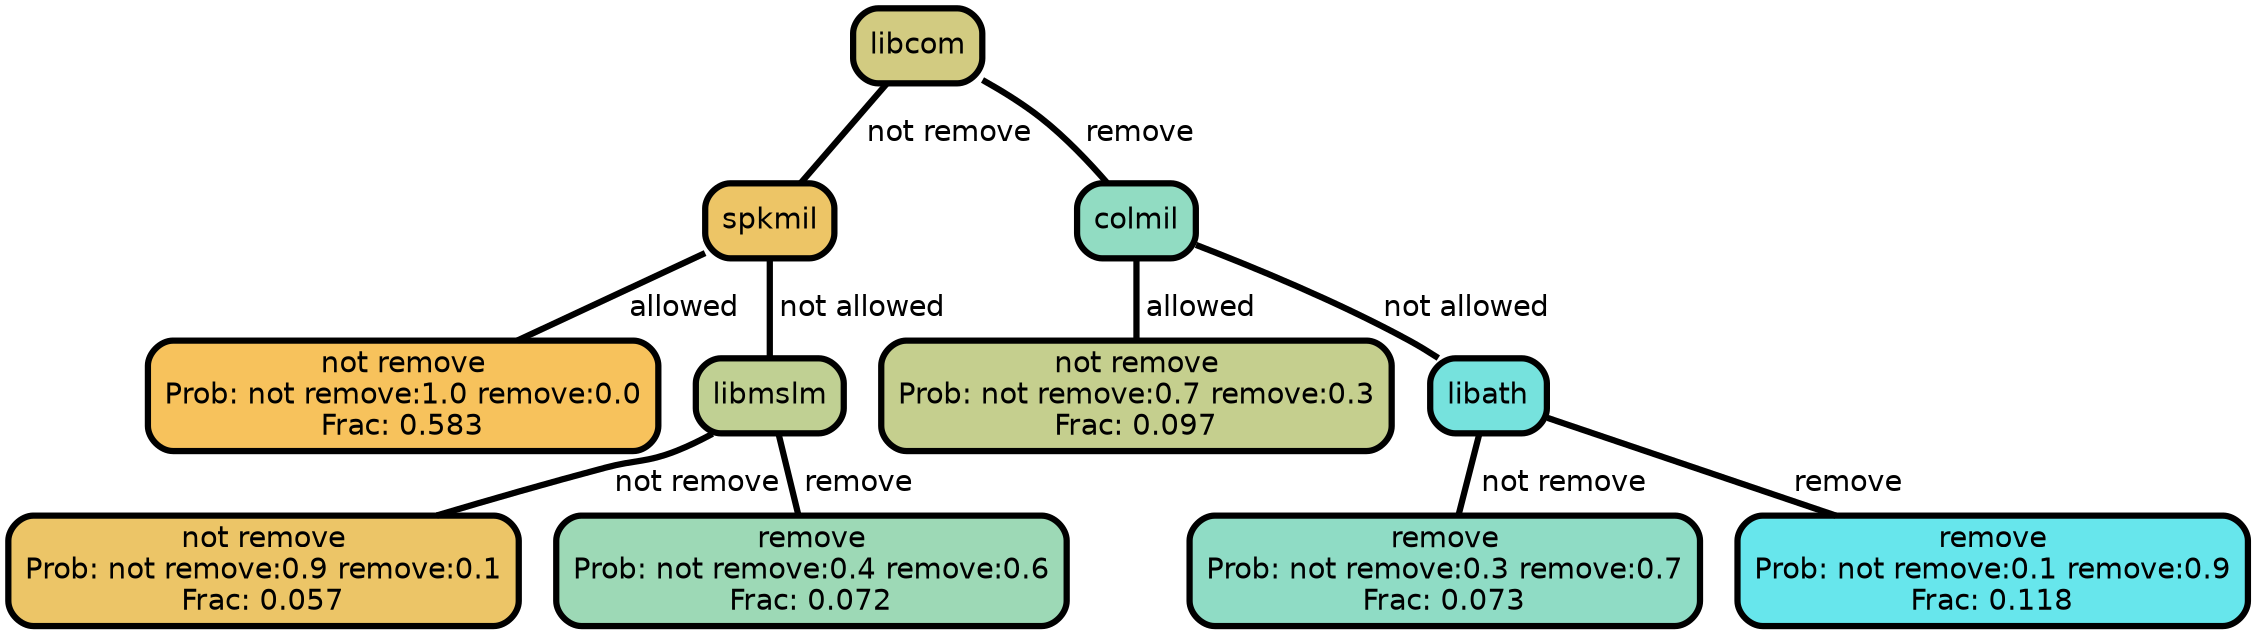 graph Tree {
node [shape=box, style="filled, rounded",color="black",penwidth="3",fontcolor="black",                 fontname=helvetica] ;
graph [ranksep="0 equally", splines=straight,                 bgcolor=transparent, dpi=200] ;
edge [fontname=helvetica, color=black] ;
0 [label="not remove
Prob: not remove:1.0 remove:0.0
Frac: 0.583", fillcolor="#f7c25c"] ;
1 [label="spkmil", fillcolor="#edc566"] ;
2 [label="not remove
Prob: not remove:0.9 remove:0.1
Frac: 0.057", fillcolor="#ecc567"] ;
3 [label="libmslm", fillcolor="#c0d093"] ;
4 [label="remove
Prob: not remove:0.4 remove:0.6
Frac: 0.072", fillcolor="#9dd9b6"] ;
5 [label="libcom", fillcolor="#d2cb81"] ;
6 [label="not remove
Prob: not remove:0.7 remove:0.3
Frac: 0.097", fillcolor="#c5cf8e"] ;
7 [label="colmil", fillcolor="#91dcc2"] ;
8 [label="remove
Prob: not remove:0.3 remove:0.7
Frac: 0.073", fillcolor="#8fdcc5"] ;
9 [label="libath", fillcolor="#76e2dd"] ;
10 [label="remove
Prob: not remove:0.1 remove:0.9
Frac: 0.118", fillcolor="#67e6ec"] ;
1 -- 0 [label=" allowed",penwidth=3] ;
1 -- 3 [label=" not allowed",penwidth=3] ;
3 -- 2 [label=" not remove",penwidth=3] ;
3 -- 4 [label=" remove",penwidth=3] ;
5 -- 1 [label=" not remove",penwidth=3] ;
5 -- 7 [label=" remove",penwidth=3] ;
7 -- 6 [label=" allowed",penwidth=3] ;
7 -- 9 [label=" not allowed",penwidth=3] ;
9 -- 8 [label=" not remove",penwidth=3] ;
9 -- 10 [label=" remove",penwidth=3] ;
{rank = same;}}